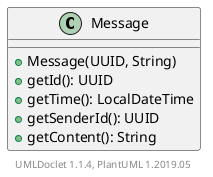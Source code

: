 @startuml

    class Message [[Message.html]] {
        +Message(UUID, String)
        +getId(): UUID
        +getTime(): LocalDateTime
        +getSenderId(): UUID
        +getContent(): String
    }


    center footer UMLDoclet 1.1.4, PlantUML 1.2019.05
@enduml
